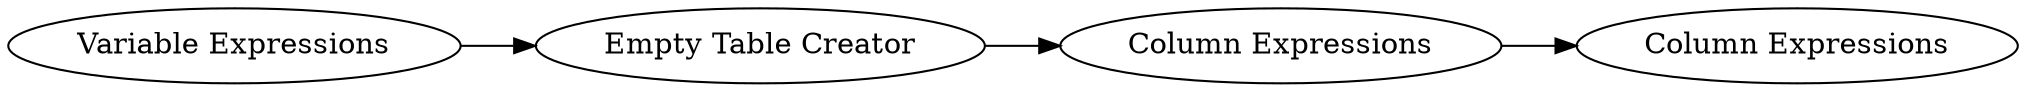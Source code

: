 digraph {
	2 -> 5
	5 -> 4
	3 -> 2
	5 [label="Column Expressions"]
	4 [label="Column Expressions"]
	3 [label="Variable Expressions"]
	2 [label="Empty Table Creator"]
	rankdir=LR
}

